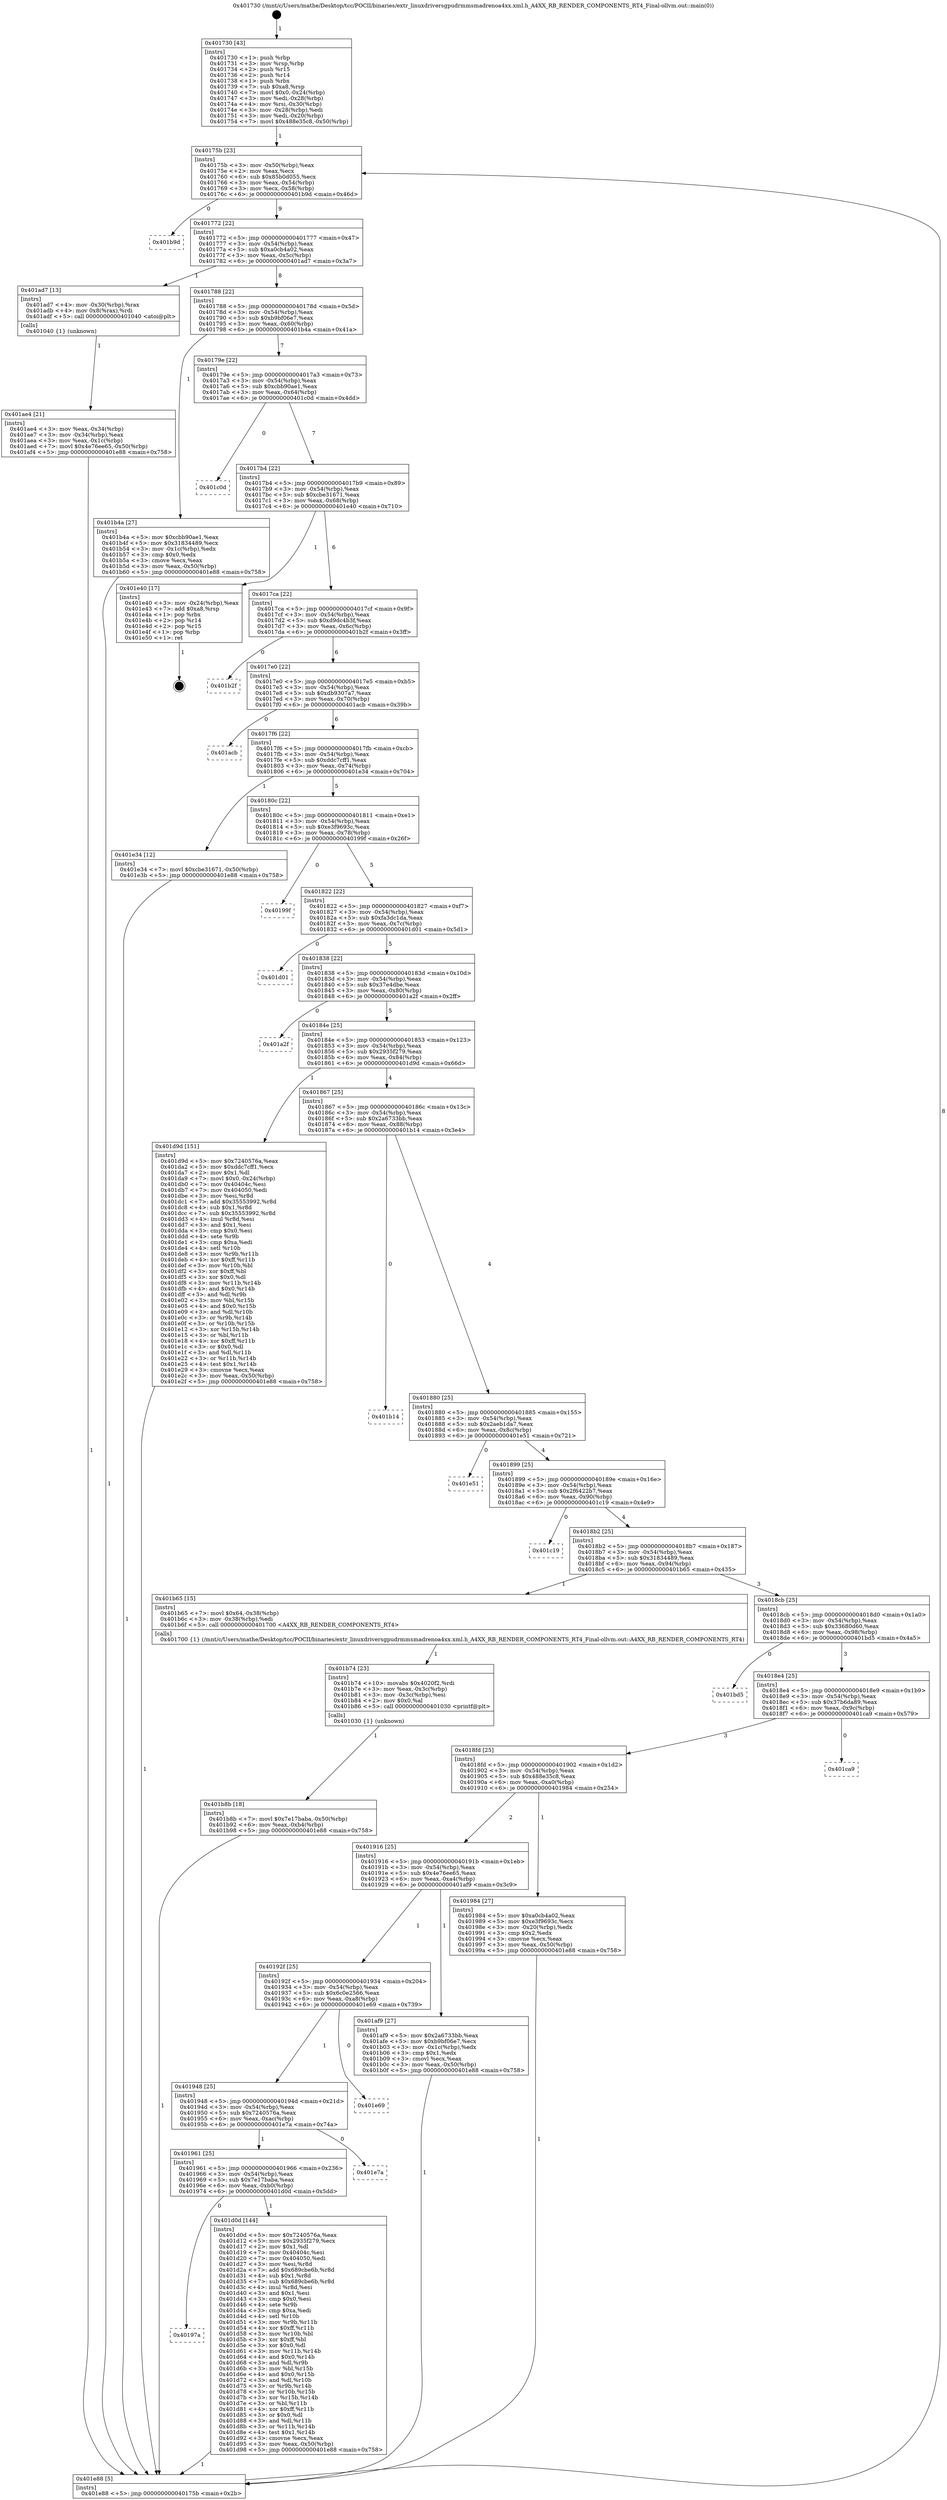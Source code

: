 digraph "0x401730" {
  label = "0x401730 (/mnt/c/Users/mathe/Desktop/tcc/POCII/binaries/extr_linuxdriversgpudrmmsmadrenoa4xx.xml.h_A4XX_RB_RENDER_COMPONENTS_RT4_Final-ollvm.out::main(0))"
  labelloc = "t"
  node[shape=record]

  Entry [label="",width=0.3,height=0.3,shape=circle,fillcolor=black,style=filled]
  "0x40175b" [label="{
     0x40175b [23]\l
     | [instrs]\l
     &nbsp;&nbsp;0x40175b \<+3\>: mov -0x50(%rbp),%eax\l
     &nbsp;&nbsp;0x40175e \<+2\>: mov %eax,%ecx\l
     &nbsp;&nbsp;0x401760 \<+6\>: sub $0x85b0d055,%ecx\l
     &nbsp;&nbsp;0x401766 \<+3\>: mov %eax,-0x54(%rbp)\l
     &nbsp;&nbsp;0x401769 \<+3\>: mov %ecx,-0x58(%rbp)\l
     &nbsp;&nbsp;0x40176c \<+6\>: je 0000000000401b9d \<main+0x46d\>\l
  }"]
  "0x401b9d" [label="{
     0x401b9d\l
  }", style=dashed]
  "0x401772" [label="{
     0x401772 [22]\l
     | [instrs]\l
     &nbsp;&nbsp;0x401772 \<+5\>: jmp 0000000000401777 \<main+0x47\>\l
     &nbsp;&nbsp;0x401777 \<+3\>: mov -0x54(%rbp),%eax\l
     &nbsp;&nbsp;0x40177a \<+5\>: sub $0xa0cb4a02,%eax\l
     &nbsp;&nbsp;0x40177f \<+3\>: mov %eax,-0x5c(%rbp)\l
     &nbsp;&nbsp;0x401782 \<+6\>: je 0000000000401ad7 \<main+0x3a7\>\l
  }"]
  Exit [label="",width=0.3,height=0.3,shape=circle,fillcolor=black,style=filled,peripheries=2]
  "0x401ad7" [label="{
     0x401ad7 [13]\l
     | [instrs]\l
     &nbsp;&nbsp;0x401ad7 \<+4\>: mov -0x30(%rbp),%rax\l
     &nbsp;&nbsp;0x401adb \<+4\>: mov 0x8(%rax),%rdi\l
     &nbsp;&nbsp;0x401adf \<+5\>: call 0000000000401040 \<atoi@plt\>\l
     | [calls]\l
     &nbsp;&nbsp;0x401040 \{1\} (unknown)\l
  }"]
  "0x401788" [label="{
     0x401788 [22]\l
     | [instrs]\l
     &nbsp;&nbsp;0x401788 \<+5\>: jmp 000000000040178d \<main+0x5d\>\l
     &nbsp;&nbsp;0x40178d \<+3\>: mov -0x54(%rbp),%eax\l
     &nbsp;&nbsp;0x401790 \<+5\>: sub $0xb9bf06e7,%eax\l
     &nbsp;&nbsp;0x401795 \<+3\>: mov %eax,-0x60(%rbp)\l
     &nbsp;&nbsp;0x401798 \<+6\>: je 0000000000401b4a \<main+0x41a\>\l
  }"]
  "0x40197a" [label="{
     0x40197a\l
  }", style=dashed]
  "0x401b4a" [label="{
     0x401b4a [27]\l
     | [instrs]\l
     &nbsp;&nbsp;0x401b4a \<+5\>: mov $0xcbb90ae1,%eax\l
     &nbsp;&nbsp;0x401b4f \<+5\>: mov $0x31834489,%ecx\l
     &nbsp;&nbsp;0x401b54 \<+3\>: mov -0x1c(%rbp),%edx\l
     &nbsp;&nbsp;0x401b57 \<+3\>: cmp $0x0,%edx\l
     &nbsp;&nbsp;0x401b5a \<+3\>: cmove %ecx,%eax\l
     &nbsp;&nbsp;0x401b5d \<+3\>: mov %eax,-0x50(%rbp)\l
     &nbsp;&nbsp;0x401b60 \<+5\>: jmp 0000000000401e88 \<main+0x758\>\l
  }"]
  "0x40179e" [label="{
     0x40179e [22]\l
     | [instrs]\l
     &nbsp;&nbsp;0x40179e \<+5\>: jmp 00000000004017a3 \<main+0x73\>\l
     &nbsp;&nbsp;0x4017a3 \<+3\>: mov -0x54(%rbp),%eax\l
     &nbsp;&nbsp;0x4017a6 \<+5\>: sub $0xcbb90ae1,%eax\l
     &nbsp;&nbsp;0x4017ab \<+3\>: mov %eax,-0x64(%rbp)\l
     &nbsp;&nbsp;0x4017ae \<+6\>: je 0000000000401c0d \<main+0x4dd\>\l
  }"]
  "0x401d0d" [label="{
     0x401d0d [144]\l
     | [instrs]\l
     &nbsp;&nbsp;0x401d0d \<+5\>: mov $0x7240576a,%eax\l
     &nbsp;&nbsp;0x401d12 \<+5\>: mov $0x2935f279,%ecx\l
     &nbsp;&nbsp;0x401d17 \<+2\>: mov $0x1,%dl\l
     &nbsp;&nbsp;0x401d19 \<+7\>: mov 0x40404c,%esi\l
     &nbsp;&nbsp;0x401d20 \<+7\>: mov 0x404050,%edi\l
     &nbsp;&nbsp;0x401d27 \<+3\>: mov %esi,%r8d\l
     &nbsp;&nbsp;0x401d2a \<+7\>: add $0x689cbe6b,%r8d\l
     &nbsp;&nbsp;0x401d31 \<+4\>: sub $0x1,%r8d\l
     &nbsp;&nbsp;0x401d35 \<+7\>: sub $0x689cbe6b,%r8d\l
     &nbsp;&nbsp;0x401d3c \<+4\>: imul %r8d,%esi\l
     &nbsp;&nbsp;0x401d40 \<+3\>: and $0x1,%esi\l
     &nbsp;&nbsp;0x401d43 \<+3\>: cmp $0x0,%esi\l
     &nbsp;&nbsp;0x401d46 \<+4\>: sete %r9b\l
     &nbsp;&nbsp;0x401d4a \<+3\>: cmp $0xa,%edi\l
     &nbsp;&nbsp;0x401d4d \<+4\>: setl %r10b\l
     &nbsp;&nbsp;0x401d51 \<+3\>: mov %r9b,%r11b\l
     &nbsp;&nbsp;0x401d54 \<+4\>: xor $0xff,%r11b\l
     &nbsp;&nbsp;0x401d58 \<+3\>: mov %r10b,%bl\l
     &nbsp;&nbsp;0x401d5b \<+3\>: xor $0xff,%bl\l
     &nbsp;&nbsp;0x401d5e \<+3\>: xor $0x0,%dl\l
     &nbsp;&nbsp;0x401d61 \<+3\>: mov %r11b,%r14b\l
     &nbsp;&nbsp;0x401d64 \<+4\>: and $0x0,%r14b\l
     &nbsp;&nbsp;0x401d68 \<+3\>: and %dl,%r9b\l
     &nbsp;&nbsp;0x401d6b \<+3\>: mov %bl,%r15b\l
     &nbsp;&nbsp;0x401d6e \<+4\>: and $0x0,%r15b\l
     &nbsp;&nbsp;0x401d72 \<+3\>: and %dl,%r10b\l
     &nbsp;&nbsp;0x401d75 \<+3\>: or %r9b,%r14b\l
     &nbsp;&nbsp;0x401d78 \<+3\>: or %r10b,%r15b\l
     &nbsp;&nbsp;0x401d7b \<+3\>: xor %r15b,%r14b\l
     &nbsp;&nbsp;0x401d7e \<+3\>: or %bl,%r11b\l
     &nbsp;&nbsp;0x401d81 \<+4\>: xor $0xff,%r11b\l
     &nbsp;&nbsp;0x401d85 \<+3\>: or $0x0,%dl\l
     &nbsp;&nbsp;0x401d88 \<+3\>: and %dl,%r11b\l
     &nbsp;&nbsp;0x401d8b \<+3\>: or %r11b,%r14b\l
     &nbsp;&nbsp;0x401d8e \<+4\>: test $0x1,%r14b\l
     &nbsp;&nbsp;0x401d92 \<+3\>: cmovne %ecx,%eax\l
     &nbsp;&nbsp;0x401d95 \<+3\>: mov %eax,-0x50(%rbp)\l
     &nbsp;&nbsp;0x401d98 \<+5\>: jmp 0000000000401e88 \<main+0x758\>\l
  }"]
  "0x401c0d" [label="{
     0x401c0d\l
  }", style=dashed]
  "0x4017b4" [label="{
     0x4017b4 [22]\l
     | [instrs]\l
     &nbsp;&nbsp;0x4017b4 \<+5\>: jmp 00000000004017b9 \<main+0x89\>\l
     &nbsp;&nbsp;0x4017b9 \<+3\>: mov -0x54(%rbp),%eax\l
     &nbsp;&nbsp;0x4017bc \<+5\>: sub $0xcbe31671,%eax\l
     &nbsp;&nbsp;0x4017c1 \<+3\>: mov %eax,-0x68(%rbp)\l
     &nbsp;&nbsp;0x4017c4 \<+6\>: je 0000000000401e40 \<main+0x710\>\l
  }"]
  "0x401961" [label="{
     0x401961 [25]\l
     | [instrs]\l
     &nbsp;&nbsp;0x401961 \<+5\>: jmp 0000000000401966 \<main+0x236\>\l
     &nbsp;&nbsp;0x401966 \<+3\>: mov -0x54(%rbp),%eax\l
     &nbsp;&nbsp;0x401969 \<+5\>: sub $0x7e17baba,%eax\l
     &nbsp;&nbsp;0x40196e \<+6\>: mov %eax,-0xb0(%rbp)\l
     &nbsp;&nbsp;0x401974 \<+6\>: je 0000000000401d0d \<main+0x5dd\>\l
  }"]
  "0x401e40" [label="{
     0x401e40 [17]\l
     | [instrs]\l
     &nbsp;&nbsp;0x401e40 \<+3\>: mov -0x24(%rbp),%eax\l
     &nbsp;&nbsp;0x401e43 \<+7\>: add $0xa8,%rsp\l
     &nbsp;&nbsp;0x401e4a \<+1\>: pop %rbx\l
     &nbsp;&nbsp;0x401e4b \<+2\>: pop %r14\l
     &nbsp;&nbsp;0x401e4d \<+2\>: pop %r15\l
     &nbsp;&nbsp;0x401e4f \<+1\>: pop %rbp\l
     &nbsp;&nbsp;0x401e50 \<+1\>: ret\l
  }"]
  "0x4017ca" [label="{
     0x4017ca [22]\l
     | [instrs]\l
     &nbsp;&nbsp;0x4017ca \<+5\>: jmp 00000000004017cf \<main+0x9f\>\l
     &nbsp;&nbsp;0x4017cf \<+3\>: mov -0x54(%rbp),%eax\l
     &nbsp;&nbsp;0x4017d2 \<+5\>: sub $0xd9dc4b3f,%eax\l
     &nbsp;&nbsp;0x4017d7 \<+3\>: mov %eax,-0x6c(%rbp)\l
     &nbsp;&nbsp;0x4017da \<+6\>: je 0000000000401b2f \<main+0x3ff\>\l
  }"]
  "0x401e7a" [label="{
     0x401e7a\l
  }", style=dashed]
  "0x401b2f" [label="{
     0x401b2f\l
  }", style=dashed]
  "0x4017e0" [label="{
     0x4017e0 [22]\l
     | [instrs]\l
     &nbsp;&nbsp;0x4017e0 \<+5\>: jmp 00000000004017e5 \<main+0xb5\>\l
     &nbsp;&nbsp;0x4017e5 \<+3\>: mov -0x54(%rbp),%eax\l
     &nbsp;&nbsp;0x4017e8 \<+5\>: sub $0xdb9307a7,%eax\l
     &nbsp;&nbsp;0x4017ed \<+3\>: mov %eax,-0x70(%rbp)\l
     &nbsp;&nbsp;0x4017f0 \<+6\>: je 0000000000401acb \<main+0x39b\>\l
  }"]
  "0x401948" [label="{
     0x401948 [25]\l
     | [instrs]\l
     &nbsp;&nbsp;0x401948 \<+5\>: jmp 000000000040194d \<main+0x21d\>\l
     &nbsp;&nbsp;0x40194d \<+3\>: mov -0x54(%rbp),%eax\l
     &nbsp;&nbsp;0x401950 \<+5\>: sub $0x7240576a,%eax\l
     &nbsp;&nbsp;0x401955 \<+6\>: mov %eax,-0xac(%rbp)\l
     &nbsp;&nbsp;0x40195b \<+6\>: je 0000000000401e7a \<main+0x74a\>\l
  }"]
  "0x401acb" [label="{
     0x401acb\l
  }", style=dashed]
  "0x4017f6" [label="{
     0x4017f6 [22]\l
     | [instrs]\l
     &nbsp;&nbsp;0x4017f6 \<+5\>: jmp 00000000004017fb \<main+0xcb\>\l
     &nbsp;&nbsp;0x4017fb \<+3\>: mov -0x54(%rbp),%eax\l
     &nbsp;&nbsp;0x4017fe \<+5\>: sub $0xddc7cff1,%eax\l
     &nbsp;&nbsp;0x401803 \<+3\>: mov %eax,-0x74(%rbp)\l
     &nbsp;&nbsp;0x401806 \<+6\>: je 0000000000401e34 \<main+0x704\>\l
  }"]
  "0x401e69" [label="{
     0x401e69\l
  }", style=dashed]
  "0x401e34" [label="{
     0x401e34 [12]\l
     | [instrs]\l
     &nbsp;&nbsp;0x401e34 \<+7\>: movl $0xcbe31671,-0x50(%rbp)\l
     &nbsp;&nbsp;0x401e3b \<+5\>: jmp 0000000000401e88 \<main+0x758\>\l
  }"]
  "0x40180c" [label="{
     0x40180c [22]\l
     | [instrs]\l
     &nbsp;&nbsp;0x40180c \<+5\>: jmp 0000000000401811 \<main+0xe1\>\l
     &nbsp;&nbsp;0x401811 \<+3\>: mov -0x54(%rbp),%eax\l
     &nbsp;&nbsp;0x401814 \<+5\>: sub $0xe3f9693c,%eax\l
     &nbsp;&nbsp;0x401819 \<+3\>: mov %eax,-0x78(%rbp)\l
     &nbsp;&nbsp;0x40181c \<+6\>: je 000000000040199f \<main+0x26f\>\l
  }"]
  "0x401b8b" [label="{
     0x401b8b [18]\l
     | [instrs]\l
     &nbsp;&nbsp;0x401b8b \<+7\>: movl $0x7e17baba,-0x50(%rbp)\l
     &nbsp;&nbsp;0x401b92 \<+6\>: mov %eax,-0xb4(%rbp)\l
     &nbsp;&nbsp;0x401b98 \<+5\>: jmp 0000000000401e88 \<main+0x758\>\l
  }"]
  "0x40199f" [label="{
     0x40199f\l
  }", style=dashed]
  "0x401822" [label="{
     0x401822 [22]\l
     | [instrs]\l
     &nbsp;&nbsp;0x401822 \<+5\>: jmp 0000000000401827 \<main+0xf7\>\l
     &nbsp;&nbsp;0x401827 \<+3\>: mov -0x54(%rbp),%eax\l
     &nbsp;&nbsp;0x40182a \<+5\>: sub $0xfa3dc1da,%eax\l
     &nbsp;&nbsp;0x40182f \<+3\>: mov %eax,-0x7c(%rbp)\l
     &nbsp;&nbsp;0x401832 \<+6\>: je 0000000000401d01 \<main+0x5d1\>\l
  }"]
  "0x401b74" [label="{
     0x401b74 [23]\l
     | [instrs]\l
     &nbsp;&nbsp;0x401b74 \<+10\>: movabs $0x4020f2,%rdi\l
     &nbsp;&nbsp;0x401b7e \<+3\>: mov %eax,-0x3c(%rbp)\l
     &nbsp;&nbsp;0x401b81 \<+3\>: mov -0x3c(%rbp),%esi\l
     &nbsp;&nbsp;0x401b84 \<+2\>: mov $0x0,%al\l
     &nbsp;&nbsp;0x401b86 \<+5\>: call 0000000000401030 \<printf@plt\>\l
     | [calls]\l
     &nbsp;&nbsp;0x401030 \{1\} (unknown)\l
  }"]
  "0x401d01" [label="{
     0x401d01\l
  }", style=dashed]
  "0x401838" [label="{
     0x401838 [22]\l
     | [instrs]\l
     &nbsp;&nbsp;0x401838 \<+5\>: jmp 000000000040183d \<main+0x10d\>\l
     &nbsp;&nbsp;0x40183d \<+3\>: mov -0x54(%rbp),%eax\l
     &nbsp;&nbsp;0x401840 \<+5\>: sub $0x37e4dbe,%eax\l
     &nbsp;&nbsp;0x401845 \<+3\>: mov %eax,-0x80(%rbp)\l
     &nbsp;&nbsp;0x401848 \<+6\>: je 0000000000401a2f \<main+0x2ff\>\l
  }"]
  "0x40192f" [label="{
     0x40192f [25]\l
     | [instrs]\l
     &nbsp;&nbsp;0x40192f \<+5\>: jmp 0000000000401934 \<main+0x204\>\l
     &nbsp;&nbsp;0x401934 \<+3\>: mov -0x54(%rbp),%eax\l
     &nbsp;&nbsp;0x401937 \<+5\>: sub $0x6c0e2566,%eax\l
     &nbsp;&nbsp;0x40193c \<+6\>: mov %eax,-0xa8(%rbp)\l
     &nbsp;&nbsp;0x401942 \<+6\>: je 0000000000401e69 \<main+0x739\>\l
  }"]
  "0x401a2f" [label="{
     0x401a2f\l
  }", style=dashed]
  "0x40184e" [label="{
     0x40184e [25]\l
     | [instrs]\l
     &nbsp;&nbsp;0x40184e \<+5\>: jmp 0000000000401853 \<main+0x123\>\l
     &nbsp;&nbsp;0x401853 \<+3\>: mov -0x54(%rbp),%eax\l
     &nbsp;&nbsp;0x401856 \<+5\>: sub $0x2935f279,%eax\l
     &nbsp;&nbsp;0x40185b \<+6\>: mov %eax,-0x84(%rbp)\l
     &nbsp;&nbsp;0x401861 \<+6\>: je 0000000000401d9d \<main+0x66d\>\l
  }"]
  "0x401af9" [label="{
     0x401af9 [27]\l
     | [instrs]\l
     &nbsp;&nbsp;0x401af9 \<+5\>: mov $0x2a6733bb,%eax\l
     &nbsp;&nbsp;0x401afe \<+5\>: mov $0xb9bf06e7,%ecx\l
     &nbsp;&nbsp;0x401b03 \<+3\>: mov -0x1c(%rbp),%edx\l
     &nbsp;&nbsp;0x401b06 \<+3\>: cmp $0x1,%edx\l
     &nbsp;&nbsp;0x401b09 \<+3\>: cmovl %ecx,%eax\l
     &nbsp;&nbsp;0x401b0c \<+3\>: mov %eax,-0x50(%rbp)\l
     &nbsp;&nbsp;0x401b0f \<+5\>: jmp 0000000000401e88 \<main+0x758\>\l
  }"]
  "0x401d9d" [label="{
     0x401d9d [151]\l
     | [instrs]\l
     &nbsp;&nbsp;0x401d9d \<+5\>: mov $0x7240576a,%eax\l
     &nbsp;&nbsp;0x401da2 \<+5\>: mov $0xddc7cff1,%ecx\l
     &nbsp;&nbsp;0x401da7 \<+2\>: mov $0x1,%dl\l
     &nbsp;&nbsp;0x401da9 \<+7\>: movl $0x0,-0x24(%rbp)\l
     &nbsp;&nbsp;0x401db0 \<+7\>: mov 0x40404c,%esi\l
     &nbsp;&nbsp;0x401db7 \<+7\>: mov 0x404050,%edi\l
     &nbsp;&nbsp;0x401dbe \<+3\>: mov %esi,%r8d\l
     &nbsp;&nbsp;0x401dc1 \<+7\>: add $0x35553992,%r8d\l
     &nbsp;&nbsp;0x401dc8 \<+4\>: sub $0x1,%r8d\l
     &nbsp;&nbsp;0x401dcc \<+7\>: sub $0x35553992,%r8d\l
     &nbsp;&nbsp;0x401dd3 \<+4\>: imul %r8d,%esi\l
     &nbsp;&nbsp;0x401dd7 \<+3\>: and $0x1,%esi\l
     &nbsp;&nbsp;0x401dda \<+3\>: cmp $0x0,%esi\l
     &nbsp;&nbsp;0x401ddd \<+4\>: sete %r9b\l
     &nbsp;&nbsp;0x401de1 \<+3\>: cmp $0xa,%edi\l
     &nbsp;&nbsp;0x401de4 \<+4\>: setl %r10b\l
     &nbsp;&nbsp;0x401de8 \<+3\>: mov %r9b,%r11b\l
     &nbsp;&nbsp;0x401deb \<+4\>: xor $0xff,%r11b\l
     &nbsp;&nbsp;0x401def \<+3\>: mov %r10b,%bl\l
     &nbsp;&nbsp;0x401df2 \<+3\>: xor $0xff,%bl\l
     &nbsp;&nbsp;0x401df5 \<+3\>: xor $0x0,%dl\l
     &nbsp;&nbsp;0x401df8 \<+3\>: mov %r11b,%r14b\l
     &nbsp;&nbsp;0x401dfb \<+4\>: and $0x0,%r14b\l
     &nbsp;&nbsp;0x401dff \<+3\>: and %dl,%r9b\l
     &nbsp;&nbsp;0x401e02 \<+3\>: mov %bl,%r15b\l
     &nbsp;&nbsp;0x401e05 \<+4\>: and $0x0,%r15b\l
     &nbsp;&nbsp;0x401e09 \<+3\>: and %dl,%r10b\l
     &nbsp;&nbsp;0x401e0c \<+3\>: or %r9b,%r14b\l
     &nbsp;&nbsp;0x401e0f \<+3\>: or %r10b,%r15b\l
     &nbsp;&nbsp;0x401e12 \<+3\>: xor %r15b,%r14b\l
     &nbsp;&nbsp;0x401e15 \<+3\>: or %bl,%r11b\l
     &nbsp;&nbsp;0x401e18 \<+4\>: xor $0xff,%r11b\l
     &nbsp;&nbsp;0x401e1c \<+3\>: or $0x0,%dl\l
     &nbsp;&nbsp;0x401e1f \<+3\>: and %dl,%r11b\l
     &nbsp;&nbsp;0x401e22 \<+3\>: or %r11b,%r14b\l
     &nbsp;&nbsp;0x401e25 \<+4\>: test $0x1,%r14b\l
     &nbsp;&nbsp;0x401e29 \<+3\>: cmovne %ecx,%eax\l
     &nbsp;&nbsp;0x401e2c \<+3\>: mov %eax,-0x50(%rbp)\l
     &nbsp;&nbsp;0x401e2f \<+5\>: jmp 0000000000401e88 \<main+0x758\>\l
  }"]
  "0x401867" [label="{
     0x401867 [25]\l
     | [instrs]\l
     &nbsp;&nbsp;0x401867 \<+5\>: jmp 000000000040186c \<main+0x13c\>\l
     &nbsp;&nbsp;0x40186c \<+3\>: mov -0x54(%rbp),%eax\l
     &nbsp;&nbsp;0x40186f \<+5\>: sub $0x2a6733bb,%eax\l
     &nbsp;&nbsp;0x401874 \<+6\>: mov %eax,-0x88(%rbp)\l
     &nbsp;&nbsp;0x40187a \<+6\>: je 0000000000401b14 \<main+0x3e4\>\l
  }"]
  "0x401ae4" [label="{
     0x401ae4 [21]\l
     | [instrs]\l
     &nbsp;&nbsp;0x401ae4 \<+3\>: mov %eax,-0x34(%rbp)\l
     &nbsp;&nbsp;0x401ae7 \<+3\>: mov -0x34(%rbp),%eax\l
     &nbsp;&nbsp;0x401aea \<+3\>: mov %eax,-0x1c(%rbp)\l
     &nbsp;&nbsp;0x401aed \<+7\>: movl $0x4e76ee65,-0x50(%rbp)\l
     &nbsp;&nbsp;0x401af4 \<+5\>: jmp 0000000000401e88 \<main+0x758\>\l
  }"]
  "0x401b14" [label="{
     0x401b14\l
  }", style=dashed]
  "0x401880" [label="{
     0x401880 [25]\l
     | [instrs]\l
     &nbsp;&nbsp;0x401880 \<+5\>: jmp 0000000000401885 \<main+0x155\>\l
     &nbsp;&nbsp;0x401885 \<+3\>: mov -0x54(%rbp),%eax\l
     &nbsp;&nbsp;0x401888 \<+5\>: sub $0x2aeb1da7,%eax\l
     &nbsp;&nbsp;0x40188d \<+6\>: mov %eax,-0x8c(%rbp)\l
     &nbsp;&nbsp;0x401893 \<+6\>: je 0000000000401e51 \<main+0x721\>\l
  }"]
  "0x401730" [label="{
     0x401730 [43]\l
     | [instrs]\l
     &nbsp;&nbsp;0x401730 \<+1\>: push %rbp\l
     &nbsp;&nbsp;0x401731 \<+3\>: mov %rsp,%rbp\l
     &nbsp;&nbsp;0x401734 \<+2\>: push %r15\l
     &nbsp;&nbsp;0x401736 \<+2\>: push %r14\l
     &nbsp;&nbsp;0x401738 \<+1\>: push %rbx\l
     &nbsp;&nbsp;0x401739 \<+7\>: sub $0xa8,%rsp\l
     &nbsp;&nbsp;0x401740 \<+7\>: movl $0x0,-0x24(%rbp)\l
     &nbsp;&nbsp;0x401747 \<+3\>: mov %edi,-0x28(%rbp)\l
     &nbsp;&nbsp;0x40174a \<+4\>: mov %rsi,-0x30(%rbp)\l
     &nbsp;&nbsp;0x40174e \<+3\>: mov -0x28(%rbp),%edi\l
     &nbsp;&nbsp;0x401751 \<+3\>: mov %edi,-0x20(%rbp)\l
     &nbsp;&nbsp;0x401754 \<+7\>: movl $0x488e35c8,-0x50(%rbp)\l
  }"]
  "0x401e51" [label="{
     0x401e51\l
  }", style=dashed]
  "0x401899" [label="{
     0x401899 [25]\l
     | [instrs]\l
     &nbsp;&nbsp;0x401899 \<+5\>: jmp 000000000040189e \<main+0x16e\>\l
     &nbsp;&nbsp;0x40189e \<+3\>: mov -0x54(%rbp),%eax\l
     &nbsp;&nbsp;0x4018a1 \<+5\>: sub $0x2f6422b7,%eax\l
     &nbsp;&nbsp;0x4018a6 \<+6\>: mov %eax,-0x90(%rbp)\l
     &nbsp;&nbsp;0x4018ac \<+6\>: je 0000000000401c19 \<main+0x4e9\>\l
  }"]
  "0x401e88" [label="{
     0x401e88 [5]\l
     | [instrs]\l
     &nbsp;&nbsp;0x401e88 \<+5\>: jmp 000000000040175b \<main+0x2b\>\l
  }"]
  "0x401c19" [label="{
     0x401c19\l
  }", style=dashed]
  "0x4018b2" [label="{
     0x4018b2 [25]\l
     | [instrs]\l
     &nbsp;&nbsp;0x4018b2 \<+5\>: jmp 00000000004018b7 \<main+0x187\>\l
     &nbsp;&nbsp;0x4018b7 \<+3\>: mov -0x54(%rbp),%eax\l
     &nbsp;&nbsp;0x4018ba \<+5\>: sub $0x31834489,%eax\l
     &nbsp;&nbsp;0x4018bf \<+6\>: mov %eax,-0x94(%rbp)\l
     &nbsp;&nbsp;0x4018c5 \<+6\>: je 0000000000401b65 \<main+0x435\>\l
  }"]
  "0x401916" [label="{
     0x401916 [25]\l
     | [instrs]\l
     &nbsp;&nbsp;0x401916 \<+5\>: jmp 000000000040191b \<main+0x1eb\>\l
     &nbsp;&nbsp;0x40191b \<+3\>: mov -0x54(%rbp),%eax\l
     &nbsp;&nbsp;0x40191e \<+5\>: sub $0x4e76ee65,%eax\l
     &nbsp;&nbsp;0x401923 \<+6\>: mov %eax,-0xa4(%rbp)\l
     &nbsp;&nbsp;0x401929 \<+6\>: je 0000000000401af9 \<main+0x3c9\>\l
  }"]
  "0x401b65" [label="{
     0x401b65 [15]\l
     | [instrs]\l
     &nbsp;&nbsp;0x401b65 \<+7\>: movl $0x64,-0x38(%rbp)\l
     &nbsp;&nbsp;0x401b6c \<+3\>: mov -0x38(%rbp),%edi\l
     &nbsp;&nbsp;0x401b6f \<+5\>: call 0000000000401700 \<A4XX_RB_RENDER_COMPONENTS_RT4\>\l
     | [calls]\l
     &nbsp;&nbsp;0x401700 \{1\} (/mnt/c/Users/mathe/Desktop/tcc/POCII/binaries/extr_linuxdriversgpudrmmsmadrenoa4xx.xml.h_A4XX_RB_RENDER_COMPONENTS_RT4_Final-ollvm.out::A4XX_RB_RENDER_COMPONENTS_RT4)\l
  }"]
  "0x4018cb" [label="{
     0x4018cb [25]\l
     | [instrs]\l
     &nbsp;&nbsp;0x4018cb \<+5\>: jmp 00000000004018d0 \<main+0x1a0\>\l
     &nbsp;&nbsp;0x4018d0 \<+3\>: mov -0x54(%rbp),%eax\l
     &nbsp;&nbsp;0x4018d3 \<+5\>: sub $0x33680d60,%eax\l
     &nbsp;&nbsp;0x4018d8 \<+6\>: mov %eax,-0x98(%rbp)\l
     &nbsp;&nbsp;0x4018de \<+6\>: je 0000000000401bd5 \<main+0x4a5\>\l
  }"]
  "0x401984" [label="{
     0x401984 [27]\l
     | [instrs]\l
     &nbsp;&nbsp;0x401984 \<+5\>: mov $0xa0cb4a02,%eax\l
     &nbsp;&nbsp;0x401989 \<+5\>: mov $0xe3f9693c,%ecx\l
     &nbsp;&nbsp;0x40198e \<+3\>: mov -0x20(%rbp),%edx\l
     &nbsp;&nbsp;0x401991 \<+3\>: cmp $0x2,%edx\l
     &nbsp;&nbsp;0x401994 \<+3\>: cmovne %ecx,%eax\l
     &nbsp;&nbsp;0x401997 \<+3\>: mov %eax,-0x50(%rbp)\l
     &nbsp;&nbsp;0x40199a \<+5\>: jmp 0000000000401e88 \<main+0x758\>\l
  }"]
  "0x401bd5" [label="{
     0x401bd5\l
  }", style=dashed]
  "0x4018e4" [label="{
     0x4018e4 [25]\l
     | [instrs]\l
     &nbsp;&nbsp;0x4018e4 \<+5\>: jmp 00000000004018e9 \<main+0x1b9\>\l
     &nbsp;&nbsp;0x4018e9 \<+3\>: mov -0x54(%rbp),%eax\l
     &nbsp;&nbsp;0x4018ec \<+5\>: sub $0x37b6da89,%eax\l
     &nbsp;&nbsp;0x4018f1 \<+6\>: mov %eax,-0x9c(%rbp)\l
     &nbsp;&nbsp;0x4018f7 \<+6\>: je 0000000000401ca9 \<main+0x579\>\l
  }"]
  "0x4018fd" [label="{
     0x4018fd [25]\l
     | [instrs]\l
     &nbsp;&nbsp;0x4018fd \<+5\>: jmp 0000000000401902 \<main+0x1d2\>\l
     &nbsp;&nbsp;0x401902 \<+3\>: mov -0x54(%rbp),%eax\l
     &nbsp;&nbsp;0x401905 \<+5\>: sub $0x488e35c8,%eax\l
     &nbsp;&nbsp;0x40190a \<+6\>: mov %eax,-0xa0(%rbp)\l
     &nbsp;&nbsp;0x401910 \<+6\>: je 0000000000401984 \<main+0x254\>\l
  }"]
  "0x401ca9" [label="{
     0x401ca9\l
  }", style=dashed]
  Entry -> "0x401730" [label=" 1"]
  "0x40175b" -> "0x401b9d" [label=" 0"]
  "0x40175b" -> "0x401772" [label=" 9"]
  "0x401e40" -> Exit [label=" 1"]
  "0x401772" -> "0x401ad7" [label=" 1"]
  "0x401772" -> "0x401788" [label=" 8"]
  "0x401e34" -> "0x401e88" [label=" 1"]
  "0x401788" -> "0x401b4a" [label=" 1"]
  "0x401788" -> "0x40179e" [label=" 7"]
  "0x401d9d" -> "0x401e88" [label=" 1"]
  "0x40179e" -> "0x401c0d" [label=" 0"]
  "0x40179e" -> "0x4017b4" [label=" 7"]
  "0x401d0d" -> "0x401e88" [label=" 1"]
  "0x4017b4" -> "0x401e40" [label=" 1"]
  "0x4017b4" -> "0x4017ca" [label=" 6"]
  "0x401961" -> "0x401d0d" [label=" 1"]
  "0x4017ca" -> "0x401b2f" [label=" 0"]
  "0x4017ca" -> "0x4017e0" [label=" 6"]
  "0x401961" -> "0x40197a" [label=" 0"]
  "0x4017e0" -> "0x401acb" [label=" 0"]
  "0x4017e0" -> "0x4017f6" [label=" 6"]
  "0x401948" -> "0x401e7a" [label=" 0"]
  "0x4017f6" -> "0x401e34" [label=" 1"]
  "0x4017f6" -> "0x40180c" [label=" 5"]
  "0x401948" -> "0x401961" [label=" 1"]
  "0x40180c" -> "0x40199f" [label=" 0"]
  "0x40180c" -> "0x401822" [label=" 5"]
  "0x40192f" -> "0x401e69" [label=" 0"]
  "0x401822" -> "0x401d01" [label=" 0"]
  "0x401822" -> "0x401838" [label=" 5"]
  "0x40192f" -> "0x401948" [label=" 1"]
  "0x401838" -> "0x401a2f" [label=" 0"]
  "0x401838" -> "0x40184e" [label=" 5"]
  "0x401b8b" -> "0x401e88" [label=" 1"]
  "0x40184e" -> "0x401d9d" [label=" 1"]
  "0x40184e" -> "0x401867" [label=" 4"]
  "0x401b74" -> "0x401b8b" [label=" 1"]
  "0x401867" -> "0x401b14" [label=" 0"]
  "0x401867" -> "0x401880" [label=" 4"]
  "0x401b4a" -> "0x401e88" [label=" 1"]
  "0x401880" -> "0x401e51" [label=" 0"]
  "0x401880" -> "0x401899" [label=" 4"]
  "0x401af9" -> "0x401e88" [label=" 1"]
  "0x401899" -> "0x401c19" [label=" 0"]
  "0x401899" -> "0x4018b2" [label=" 4"]
  "0x401916" -> "0x40192f" [label=" 1"]
  "0x4018b2" -> "0x401b65" [label=" 1"]
  "0x4018b2" -> "0x4018cb" [label=" 3"]
  "0x401916" -> "0x401af9" [label=" 1"]
  "0x4018cb" -> "0x401bd5" [label=" 0"]
  "0x4018cb" -> "0x4018e4" [label=" 3"]
  "0x401b65" -> "0x401b74" [label=" 1"]
  "0x4018e4" -> "0x401ca9" [label=" 0"]
  "0x4018e4" -> "0x4018fd" [label=" 3"]
  "0x401ae4" -> "0x401e88" [label=" 1"]
  "0x4018fd" -> "0x401984" [label=" 1"]
  "0x4018fd" -> "0x401916" [label=" 2"]
  "0x401984" -> "0x401e88" [label=" 1"]
  "0x401730" -> "0x40175b" [label=" 1"]
  "0x401e88" -> "0x40175b" [label=" 8"]
  "0x401ad7" -> "0x401ae4" [label=" 1"]
}
